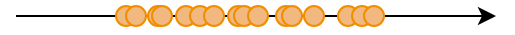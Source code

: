 <mxfile version="21.3.2" type="device">
  <diagram name="Página-1" id="-pn4PrcCB0aOLdGNFKwQ">
    <mxGraphModel dx="576" dy="320" grid="1" gridSize="10" guides="1" tooltips="1" connect="1" arrows="1" fold="1" page="1" pageScale="1" pageWidth="1169" pageHeight="827" math="0" shadow="0">
      <root>
        <mxCell id="0" />
        <mxCell id="1" parent="0" />
        <mxCell id="GVC4xmCI0ztt-ApkChza-2" value="" style="endArrow=classic;html=1;rounded=0;" parent="1" edge="1">
          <mxGeometry width="50" height="50" relative="1" as="geometry">
            <mxPoint x="200" y="480" as="sourcePoint" />
            <mxPoint x="440" y="480" as="targetPoint" />
          </mxGeometry>
        </mxCell>
        <mxCell id="DfE6INUnDFdgPhouwwiO-25" value="" style="ellipse;whiteSpace=wrap;html=1;aspect=fixed;fillColor=#F1B880;strokeColor=#f18e00;" parent="1" vertex="1">
          <mxGeometry x="250" y="475" width="10" height="10" as="geometry" />
        </mxCell>
        <mxCell id="DfE6INUnDFdgPhouwwiO-26" value="" style="ellipse;whiteSpace=wrap;html=1;aspect=fixed;fillColor=#F1B880;strokeColor=#f18e00;" parent="1" vertex="1">
          <mxGeometry x="255" y="475" width="10" height="10" as="geometry" />
        </mxCell>
        <mxCell id="DfE6INUnDFdgPhouwwiO-27" value="" style="ellipse;whiteSpace=wrap;html=1;aspect=fixed;fillColor=#F1B880;strokeColor=#f18e00;" parent="1" vertex="1">
          <mxGeometry x="280" y="475" width="10" height="10" as="geometry" />
        </mxCell>
        <mxCell id="DfE6INUnDFdgPhouwwiO-28" value="" style="ellipse;whiteSpace=wrap;html=1;aspect=fixed;fillColor=#F1B880;strokeColor=#f18e00;" parent="1" vertex="1">
          <mxGeometry x="287" y="475" width="10" height="10" as="geometry" />
        </mxCell>
        <mxCell id="DfE6INUnDFdgPhouwwiO-29" value="" style="ellipse;whiteSpace=wrap;html=1;aspect=fixed;fillColor=#F1B880;strokeColor=#f18e00;" parent="1" vertex="1">
          <mxGeometry x="266" y="475" width="10" height="10" as="geometry" />
        </mxCell>
        <mxCell id="DfE6INUnDFdgPhouwwiO-30" value="" style="ellipse;whiteSpace=wrap;html=1;aspect=fixed;fillColor=#F1B880;strokeColor=#f18e00;" parent="1" vertex="1">
          <mxGeometry x="294" y="475" width="10" height="10" as="geometry" />
        </mxCell>
        <mxCell id="DfE6INUnDFdgPhouwwiO-31" value="" style="ellipse;whiteSpace=wrap;html=1;aspect=fixed;fillColor=#F1B880;strokeColor=#f18e00;" parent="1" vertex="1">
          <mxGeometry x="268" y="475" width="10" height="10" as="geometry" />
        </mxCell>
        <mxCell id="DfE6INUnDFdgPhouwwiO-32" value="" style="ellipse;whiteSpace=wrap;html=1;aspect=fixed;fillColor=#F1B880;strokeColor=#f18e00;" parent="1" vertex="1">
          <mxGeometry x="306" y="475" width="10" height="10" as="geometry" />
        </mxCell>
        <mxCell id="DfE6INUnDFdgPhouwwiO-33" value="" style="ellipse;whiteSpace=wrap;html=1;aspect=fixed;fillColor=#F1B880;strokeColor=#f18e00;" parent="1" vertex="1">
          <mxGeometry x="309" y="475" width="10" height="10" as="geometry" />
        </mxCell>
        <mxCell id="DfE6INUnDFdgPhouwwiO-34" value="" style="ellipse;whiteSpace=wrap;html=1;aspect=fixed;fillColor=#F1B880;strokeColor=#f18e00;" parent="1" vertex="1">
          <mxGeometry x="330" y="475" width="10" height="10" as="geometry" />
        </mxCell>
        <mxCell id="DfE6INUnDFdgPhouwwiO-35" value="" style="ellipse;whiteSpace=wrap;html=1;aspect=fixed;fillColor=#F1B880;strokeColor=#f18e00;" parent="1" vertex="1">
          <mxGeometry x="333" y="475" width="10" height="10" as="geometry" />
        </mxCell>
        <mxCell id="DfE6INUnDFdgPhouwwiO-36" value="" style="ellipse;whiteSpace=wrap;html=1;aspect=fixed;fillColor=#F1B880;strokeColor=#f18e00;" parent="1" vertex="1">
          <mxGeometry x="316" y="475" width="10" height="10" as="geometry" />
        </mxCell>
        <mxCell id="DfE6INUnDFdgPhouwwiO-37" value="" style="ellipse;whiteSpace=wrap;html=1;aspect=fixed;fillColor=#F1B880;strokeColor=#f18e00;" parent="1" vertex="1">
          <mxGeometry x="344" y="475" width="10" height="10" as="geometry" />
        </mxCell>
        <mxCell id="DfE6INUnDFdgPhouwwiO-38" value="" style="ellipse;whiteSpace=wrap;html=1;aspect=fixed;fillColor=#F1B880;strokeColor=#f18e00;" parent="1" vertex="1">
          <mxGeometry x="361" y="475" width="10" height="10" as="geometry" />
        </mxCell>
        <mxCell id="DfE6INUnDFdgPhouwwiO-39" value="" style="ellipse;whiteSpace=wrap;html=1;aspect=fixed;fillColor=#F1B880;strokeColor=#f18e00;" parent="1" vertex="1">
          <mxGeometry x="368" y="475" width="10" height="10" as="geometry" />
        </mxCell>
        <mxCell id="DfE6INUnDFdgPhouwwiO-40" value="" style="ellipse;whiteSpace=wrap;html=1;aspect=fixed;fillColor=#F1B880;strokeColor=#f18e00;" parent="1" vertex="1">
          <mxGeometry x="374" y="475" width="10" height="10" as="geometry" />
        </mxCell>
      </root>
    </mxGraphModel>
  </diagram>
</mxfile>
